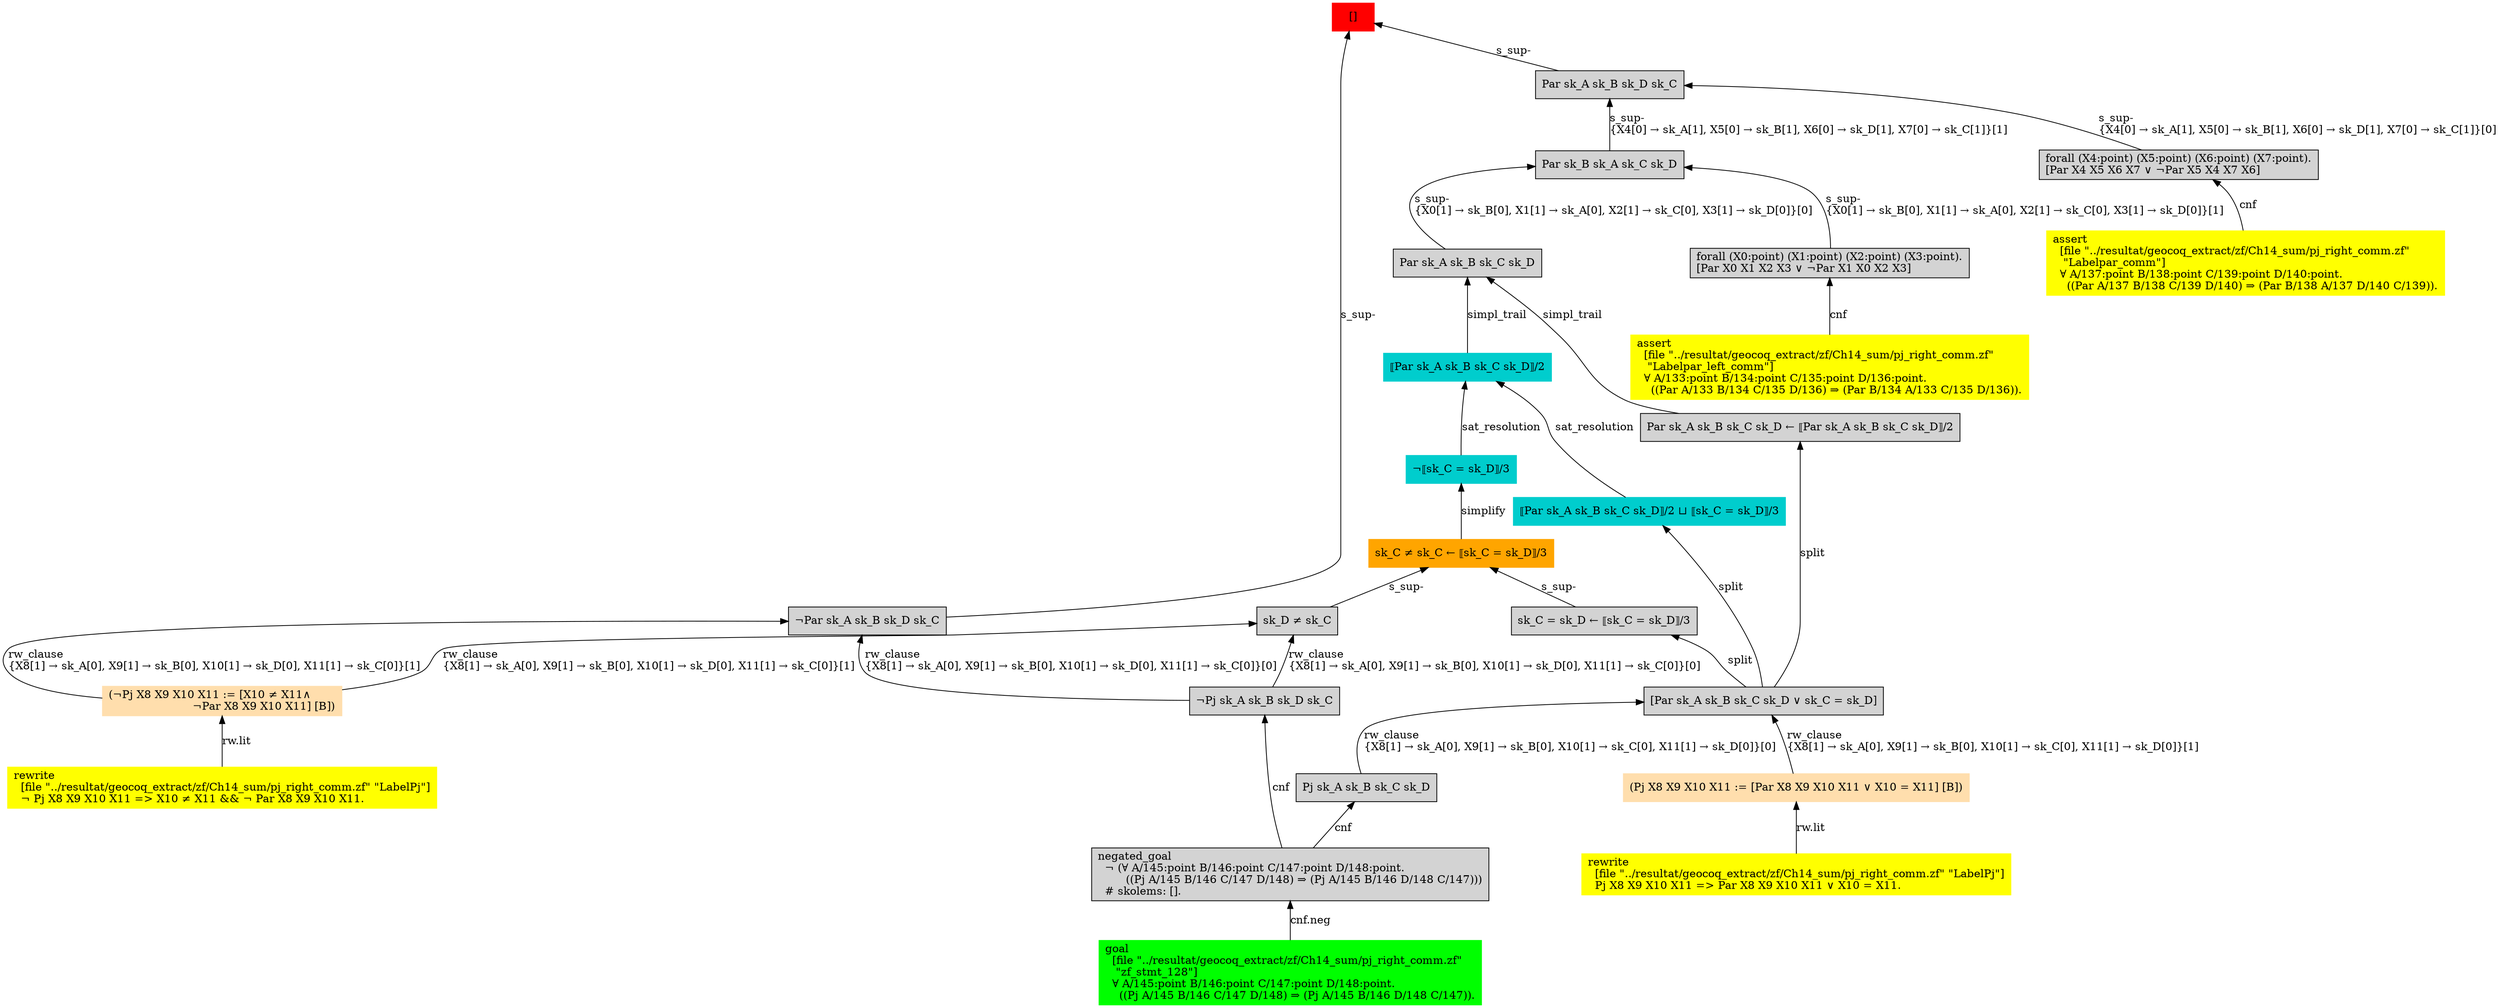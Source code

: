 digraph "unsat_graph" {
  vertex_0 [color=red, label="[]", shape=box, style=filled];
  vertex_0 -> vertex_1 [label="s_sup-\l", dir="back"];
  vertex_1 [shape=box, label="¬Par sk_A sk_B sk_D sk_C\l", style=filled];
  vertex_1 -> vertex_2 [label="rw_clause\l\{X8[1] → sk_A[0], X9[1] → sk_B[0], X10[1] → sk_D[0], X11[1] → sk_C[0]\}[1]\l", dir="back"];
  vertex_2 [color=navajowhite, shape=box, label="(¬Pj X8 X9 X10 X11 := [X10 ≠ X11∧\l                        ¬Par X8 X9 X10 X11] [B])\l", style=filled];
  vertex_2 -> vertex_3 [label="rw.lit", dir="back"];
  vertex_3 [color=yellow, shape=box, label="rewrite\l  [file \"../resultat/geocoq_extract/zf/Ch14_sum/pj_right_comm.zf\" \"LabelPj\"]\l  ¬ Pj X8 X9 X10 X11 =\> X10 ≠ X11 && ¬ Par X8 X9 X10 X11.\l", style=filled];
  vertex_1 -> vertex_4 [label="rw_clause\l\{X8[1] → sk_A[0], X9[1] → sk_B[0], X10[1] → sk_D[0], X11[1] → sk_C[0]\}[0]\l", dir="back"];
  vertex_4 [shape=box, label="¬Pj sk_A sk_B sk_D sk_C\l", style=filled];
  vertex_4 -> vertex_5 [label="cnf", dir="back"];
  vertex_5 [shape=box, label="negated_goal\l  ¬ (∀ A/145:point B/146:point C/147:point D/148:point.\l        ((Pj A/145 B/146 C/147 D/148) ⇒ (Pj A/145 B/146 D/148 C/147)))\l  # skolems: [].\l", style=filled];
  vertex_5 -> vertex_6 [label="cnf.neg", dir="back"];
  vertex_6 [color=green, shape=box, label="goal\l  [file \"../resultat/geocoq_extract/zf/Ch14_sum/pj_right_comm.zf\" \l   \"zf_stmt_128\"]\l  ∀ A/145:point B/146:point C/147:point D/148:point.\l    ((Pj A/145 B/146 C/147 D/148) ⇒ (Pj A/145 B/146 D/148 C/147)).\l", style=filled];
  vertex_0 -> vertex_7 [label="s_sup-\l", dir="back"];
  vertex_7 [shape=box, label="Par sk_A sk_B sk_D sk_C\l", style=filled];
  vertex_7 -> vertex_8 [label="s_sup-\l\{X4[0] → sk_A[1], X5[0] → sk_B[1], X6[0] → sk_D[1], X7[0] → sk_C[1]\}[0]\l", dir="back"];
  vertex_8 [shape=box, label="forall (X4:point) (X5:point) (X6:point) (X7:point).\l[Par X4 X5 X6 X7 ∨ ¬Par X5 X4 X7 X6]\l", style=filled];
  vertex_8 -> vertex_9 [label="cnf", dir="back"];
  vertex_9 [color=yellow, shape=box, label="assert\l  [file \"../resultat/geocoq_extract/zf/Ch14_sum/pj_right_comm.zf\" \l   \"Labelpar_comm\"]\l  ∀ A/137:point B/138:point C/139:point D/140:point.\l    ((Par A/137 B/138 C/139 D/140) ⇒ (Par B/138 A/137 D/140 C/139)).\l", style=filled];
  vertex_7 -> vertex_10 [label="s_sup-\l\{X4[0] → sk_A[1], X5[0] → sk_B[1], X6[0] → sk_D[1], X7[0] → sk_C[1]\}[1]\l", dir="back"];
  vertex_10 [shape=box, label="Par sk_B sk_A sk_C sk_D\l", style=filled];
  vertex_10 -> vertex_11 [label="s_sup-\l\{X0[1] → sk_B[0], X1[1] → sk_A[0], X2[1] → sk_C[0], X3[1] → sk_D[0]\}[1]\l", dir="back"];
  vertex_11 [shape=box, label="forall (X0:point) (X1:point) (X2:point) (X3:point).\l[Par X0 X1 X2 X3 ∨ ¬Par X1 X0 X2 X3]\l", style=filled];
  vertex_11 -> vertex_12 [label="cnf", dir="back"];
  vertex_12 [color=yellow, shape=box, label="assert\l  [file \"../resultat/geocoq_extract/zf/Ch14_sum/pj_right_comm.zf\" \l   \"Labelpar_left_comm\"]\l  ∀ A/133:point B/134:point C/135:point D/136:point.\l    ((Par A/133 B/134 C/135 D/136) ⇒ (Par B/134 A/133 C/135 D/136)).\l", style=filled];
  vertex_10 -> vertex_13 [label="s_sup-\l\{X0[1] → sk_B[0], X1[1] → sk_A[0], X2[1] → sk_C[0], X3[1] → sk_D[0]\}[0]\l", dir="back"];
  vertex_13 [shape=box, label="Par sk_A sk_B sk_C sk_D\l", style=filled];
  vertex_13 -> vertex_14 [label="simpl_trail", dir="back"];
  vertex_14 [color=cyan3, shape=box, label="⟦Par sk_A sk_B sk_C sk_D⟧/2\l", style=filled];
  vertex_14 -> vertex_15 [label="sat_resolution", dir="back"];
  vertex_15 [color=cyan3, shape=box, label="¬⟦sk_C = sk_D⟧/3\l", style=filled];
  vertex_15 -> vertex_16 [label="simplify", dir="back"];
  vertex_16 [color=orange, shape=box, label="sk_C ≠ sk_C ← ⟦sk_C = sk_D⟧/3\l", style=filled];
  vertex_16 -> vertex_17 [label="s_sup-\l", dir="back"];
  vertex_17 [shape=box, label="sk_D ≠ sk_C\l", style=filled];
  vertex_17 -> vertex_2 [label="rw_clause\l\{X8[1] → sk_A[0], X9[1] → sk_B[0], X10[1] → sk_D[0], X11[1] → sk_C[0]\}[1]\l", dir="back"];
  vertex_17 -> vertex_4 [label="rw_clause\l\{X8[1] → sk_A[0], X9[1] → sk_B[0], X10[1] → sk_D[0], X11[1] → sk_C[0]\}[0]\l", dir="back"];
  vertex_16 -> vertex_18 [label="s_sup-\l", dir="back"];
  vertex_18 [shape=box, label="sk_C = sk_D ← ⟦sk_C = sk_D⟧/3\l", style=filled];
  vertex_18 -> vertex_19 [label="split", dir="back"];
  vertex_19 [shape=box, label="[Par sk_A sk_B sk_C sk_D ∨ sk_C = sk_D]\l", style=filled];
  vertex_19 -> vertex_20 [label="rw_clause\l\{X8[1] → sk_A[0], X9[1] → sk_B[0], X10[1] → sk_C[0], X11[1] → sk_D[0]\}[1]\l", dir="back"];
  vertex_20 [color=navajowhite, shape=box, label="(Pj X8 X9 X10 X11 := [Par X8 X9 X10 X11 ∨ X10 = X11] [B])\l", style=filled];
  vertex_20 -> vertex_21 [label="rw.lit", dir="back"];
  vertex_21 [color=yellow, shape=box, label="rewrite\l  [file \"../resultat/geocoq_extract/zf/Ch14_sum/pj_right_comm.zf\" \"LabelPj\"]\l  Pj X8 X9 X10 X11 =\> Par X8 X9 X10 X11 ∨ X10 = X11.\l", style=filled];
  vertex_19 -> vertex_22 [label="rw_clause\l\{X8[1] → sk_A[0], X9[1] → sk_B[0], X10[1] → sk_C[0], X11[1] → sk_D[0]\}[0]\l", dir="back"];
  vertex_22 [shape=box, label="Pj sk_A sk_B sk_C sk_D\l", style=filled];
  vertex_22 -> vertex_5 [label="cnf", dir="back"];
  vertex_14 -> vertex_23 [label="sat_resolution", dir="back"];
  vertex_23 [color=cyan3, shape=box, label="⟦Par sk_A sk_B sk_C sk_D⟧/2 ⊔ ⟦sk_C = sk_D⟧/3\l", style=filled];
  vertex_23 -> vertex_19 [label="split", dir="back"];
  vertex_13 -> vertex_24 [label="simpl_trail", dir="back"];
  vertex_24 [shape=box, label="Par sk_A sk_B sk_C sk_D ← ⟦Par sk_A sk_B sk_C sk_D⟧/2\l", style=filled];
  vertex_24 -> vertex_19 [label="split", dir="back"];
  }


